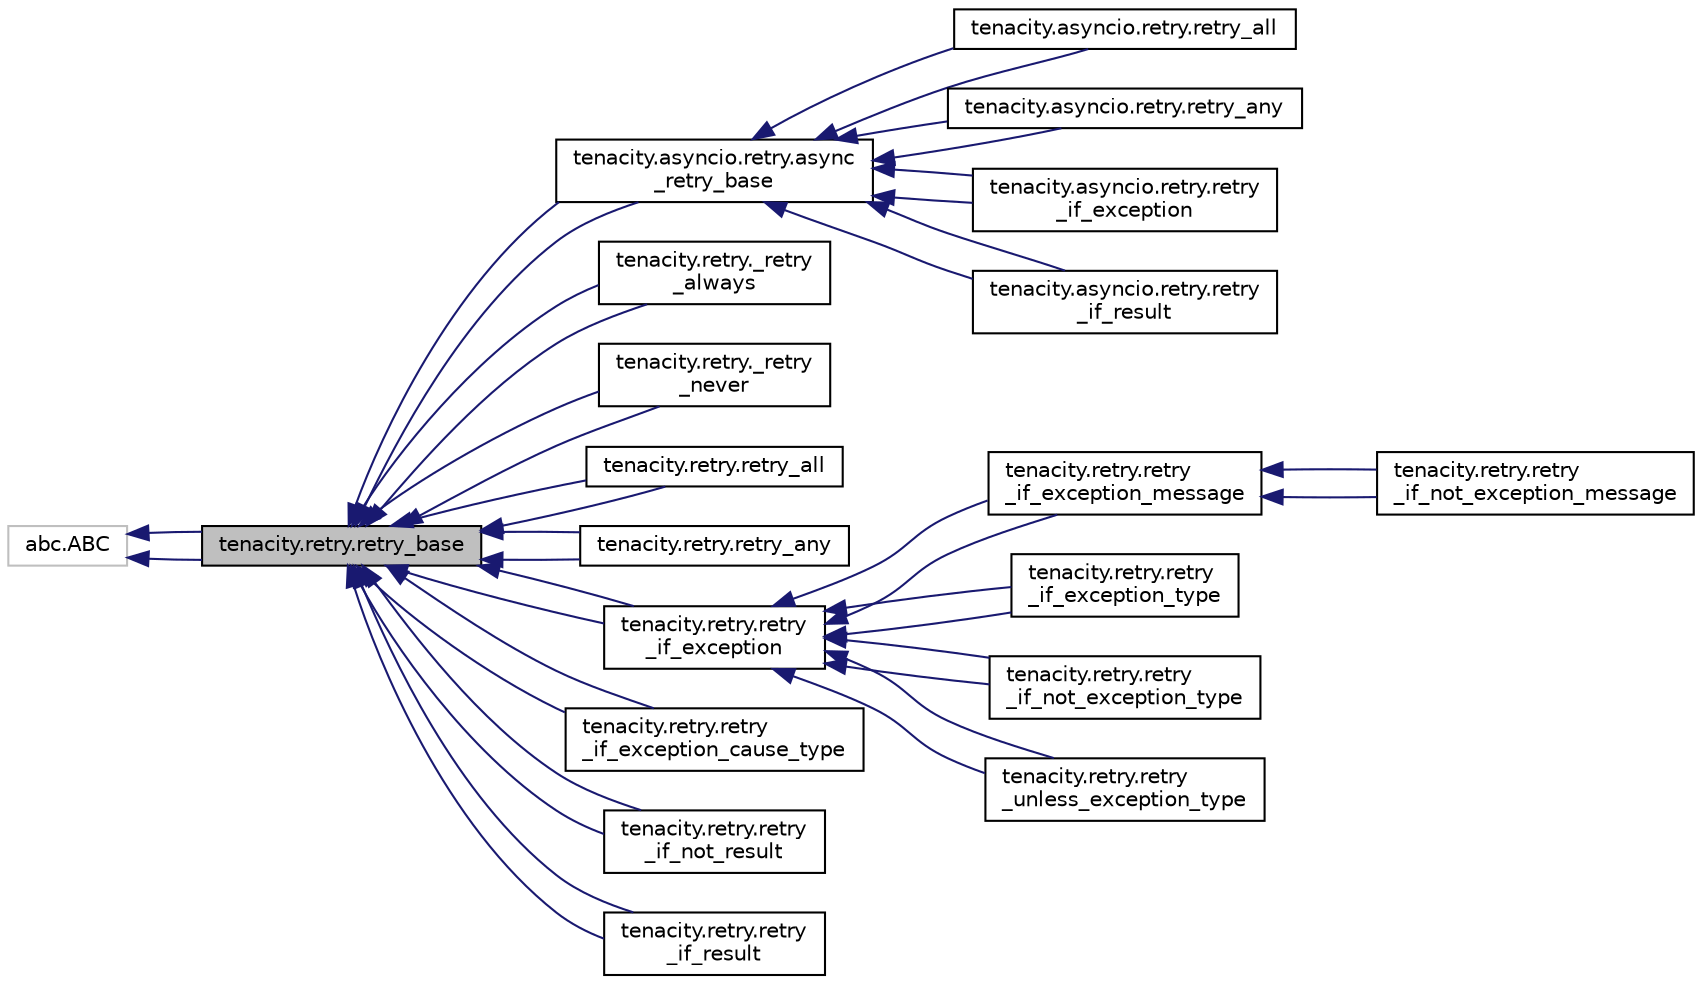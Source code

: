 digraph "tenacity.retry.retry_base"
{
 // LATEX_PDF_SIZE
  edge [fontname="Helvetica",fontsize="10",labelfontname="Helvetica",labelfontsize="10"];
  node [fontname="Helvetica",fontsize="10",shape=record];
  rankdir="LR";
  Node1 [label="tenacity.retry.retry_base",height=0.2,width=0.4,color="black", fillcolor="grey75", style="filled", fontcolor="black",tooltip=" "];
  Node2 -> Node1 [dir="back",color="midnightblue",fontsize="10",style="solid",fontname="Helvetica"];
  Node2 [label="abc.ABC",height=0.2,width=0.4,color="grey75", fillcolor="white", style="filled",tooltip=" "];
  Node2 -> Node1 [dir="back",color="midnightblue",fontsize="10",style="solid",fontname="Helvetica"];
  Node1 -> Node3 [dir="back",color="midnightblue",fontsize="10",style="solid",fontname="Helvetica"];
  Node3 [label="tenacity.asyncio.retry.async\l_retry_base",height=0.2,width=0.4,color="black", fillcolor="white", style="filled",URL="$classtenacity_1_1asyncio_1_1retry_1_1async__retry__base.html",tooltip=" "];
  Node3 -> Node4 [dir="back",color="midnightblue",fontsize="10",style="solid",fontname="Helvetica"];
  Node4 [label="tenacity.asyncio.retry.retry_all",height=0.2,width=0.4,color="black", fillcolor="white", style="filled",URL="$classtenacity_1_1asyncio_1_1retry_1_1retry__all.html",tooltip=" "];
  Node3 -> Node4 [dir="back",color="midnightblue",fontsize="10",style="solid",fontname="Helvetica"];
  Node3 -> Node5 [dir="back",color="midnightblue",fontsize="10",style="solid",fontname="Helvetica"];
  Node5 [label="tenacity.asyncio.retry.retry_any",height=0.2,width=0.4,color="black", fillcolor="white", style="filled",URL="$classtenacity_1_1asyncio_1_1retry_1_1retry__any.html",tooltip=" "];
  Node3 -> Node5 [dir="back",color="midnightblue",fontsize="10",style="solid",fontname="Helvetica"];
  Node3 -> Node6 [dir="back",color="midnightblue",fontsize="10",style="solid",fontname="Helvetica"];
  Node6 [label="tenacity.asyncio.retry.retry\l_if_exception",height=0.2,width=0.4,color="black", fillcolor="white", style="filled",URL="$classtenacity_1_1asyncio_1_1retry_1_1retry__if__exception.html",tooltip=" "];
  Node3 -> Node6 [dir="back",color="midnightblue",fontsize="10",style="solid",fontname="Helvetica"];
  Node3 -> Node7 [dir="back",color="midnightblue",fontsize="10",style="solid",fontname="Helvetica"];
  Node7 [label="tenacity.asyncio.retry.retry\l_if_result",height=0.2,width=0.4,color="black", fillcolor="white", style="filled",URL="$classtenacity_1_1asyncio_1_1retry_1_1retry__if__result.html",tooltip=" "];
  Node3 -> Node7 [dir="back",color="midnightblue",fontsize="10",style="solid",fontname="Helvetica"];
  Node1 -> Node3 [dir="back",color="midnightblue",fontsize="10",style="solid",fontname="Helvetica"];
  Node1 -> Node8 [dir="back",color="midnightblue",fontsize="10",style="solid",fontname="Helvetica"];
  Node8 [label="tenacity.retry._retry\l_always",height=0.2,width=0.4,color="black", fillcolor="white", style="filled",URL="$classtenacity_1_1retry_1_1__retry__always.html",tooltip=" "];
  Node1 -> Node8 [dir="back",color="midnightblue",fontsize="10",style="solid",fontname="Helvetica"];
  Node1 -> Node9 [dir="back",color="midnightblue",fontsize="10",style="solid",fontname="Helvetica"];
  Node9 [label="tenacity.retry._retry\l_never",height=0.2,width=0.4,color="black", fillcolor="white", style="filled",URL="$classtenacity_1_1retry_1_1__retry__never.html",tooltip=" "];
  Node1 -> Node9 [dir="back",color="midnightblue",fontsize="10",style="solid",fontname="Helvetica"];
  Node1 -> Node10 [dir="back",color="midnightblue",fontsize="10",style="solid",fontname="Helvetica"];
  Node10 [label="tenacity.retry.retry_all",height=0.2,width=0.4,color="black", fillcolor="white", style="filled",URL="$classtenacity_1_1retry_1_1retry__all.html",tooltip=" "];
  Node1 -> Node10 [dir="back",color="midnightblue",fontsize="10",style="solid",fontname="Helvetica"];
  Node1 -> Node11 [dir="back",color="midnightblue",fontsize="10",style="solid",fontname="Helvetica"];
  Node11 [label="tenacity.retry.retry_any",height=0.2,width=0.4,color="black", fillcolor="white", style="filled",URL="$classtenacity_1_1retry_1_1retry__any.html",tooltip=" "];
  Node1 -> Node11 [dir="back",color="midnightblue",fontsize="10",style="solid",fontname="Helvetica"];
  Node1 -> Node12 [dir="back",color="midnightblue",fontsize="10",style="solid",fontname="Helvetica"];
  Node12 [label="tenacity.retry.retry\l_if_exception",height=0.2,width=0.4,color="black", fillcolor="white", style="filled",URL="$classtenacity_1_1retry_1_1retry__if__exception.html",tooltip=" "];
  Node12 -> Node13 [dir="back",color="midnightblue",fontsize="10",style="solid",fontname="Helvetica"];
  Node13 [label="tenacity.retry.retry\l_if_exception_message",height=0.2,width=0.4,color="black", fillcolor="white", style="filled",URL="$classtenacity_1_1retry_1_1retry__if__exception__message.html",tooltip=" "];
  Node13 -> Node14 [dir="back",color="midnightblue",fontsize="10",style="solid",fontname="Helvetica"];
  Node14 [label="tenacity.retry.retry\l_if_not_exception_message",height=0.2,width=0.4,color="black", fillcolor="white", style="filled",URL="$classtenacity_1_1retry_1_1retry__if__not__exception__message.html",tooltip=" "];
  Node13 -> Node14 [dir="back",color="midnightblue",fontsize="10",style="solid",fontname="Helvetica"];
  Node12 -> Node13 [dir="back",color="midnightblue",fontsize="10",style="solid",fontname="Helvetica"];
  Node12 -> Node15 [dir="back",color="midnightblue",fontsize="10",style="solid",fontname="Helvetica"];
  Node15 [label="tenacity.retry.retry\l_if_exception_type",height=0.2,width=0.4,color="black", fillcolor="white", style="filled",URL="$classtenacity_1_1retry_1_1retry__if__exception__type.html",tooltip=" "];
  Node12 -> Node15 [dir="back",color="midnightblue",fontsize="10",style="solid",fontname="Helvetica"];
  Node12 -> Node16 [dir="back",color="midnightblue",fontsize="10",style="solid",fontname="Helvetica"];
  Node16 [label="tenacity.retry.retry\l_if_not_exception_type",height=0.2,width=0.4,color="black", fillcolor="white", style="filled",URL="$classtenacity_1_1retry_1_1retry__if__not__exception__type.html",tooltip=" "];
  Node12 -> Node16 [dir="back",color="midnightblue",fontsize="10",style="solid",fontname="Helvetica"];
  Node12 -> Node17 [dir="back",color="midnightblue",fontsize="10",style="solid",fontname="Helvetica"];
  Node17 [label="tenacity.retry.retry\l_unless_exception_type",height=0.2,width=0.4,color="black", fillcolor="white", style="filled",URL="$classtenacity_1_1retry_1_1retry__unless__exception__type.html",tooltip=" "];
  Node12 -> Node17 [dir="back",color="midnightblue",fontsize="10",style="solid",fontname="Helvetica"];
  Node1 -> Node12 [dir="back",color="midnightblue",fontsize="10",style="solid",fontname="Helvetica"];
  Node1 -> Node18 [dir="back",color="midnightblue",fontsize="10",style="solid",fontname="Helvetica"];
  Node18 [label="tenacity.retry.retry\l_if_exception_cause_type",height=0.2,width=0.4,color="black", fillcolor="white", style="filled",URL="$classtenacity_1_1retry_1_1retry__if__exception__cause__type.html",tooltip=" "];
  Node1 -> Node18 [dir="back",color="midnightblue",fontsize="10",style="solid",fontname="Helvetica"];
  Node1 -> Node19 [dir="back",color="midnightblue",fontsize="10",style="solid",fontname="Helvetica"];
  Node19 [label="tenacity.retry.retry\l_if_not_result",height=0.2,width=0.4,color="black", fillcolor="white", style="filled",URL="$classtenacity_1_1retry_1_1retry__if__not__result.html",tooltip=" "];
  Node1 -> Node19 [dir="back",color="midnightblue",fontsize="10",style="solid",fontname="Helvetica"];
  Node1 -> Node20 [dir="back",color="midnightblue",fontsize="10",style="solid",fontname="Helvetica"];
  Node20 [label="tenacity.retry.retry\l_if_result",height=0.2,width=0.4,color="black", fillcolor="white", style="filled",URL="$classtenacity_1_1retry_1_1retry__if__result.html",tooltip=" "];
  Node1 -> Node20 [dir="back",color="midnightblue",fontsize="10",style="solid",fontname="Helvetica"];
}
